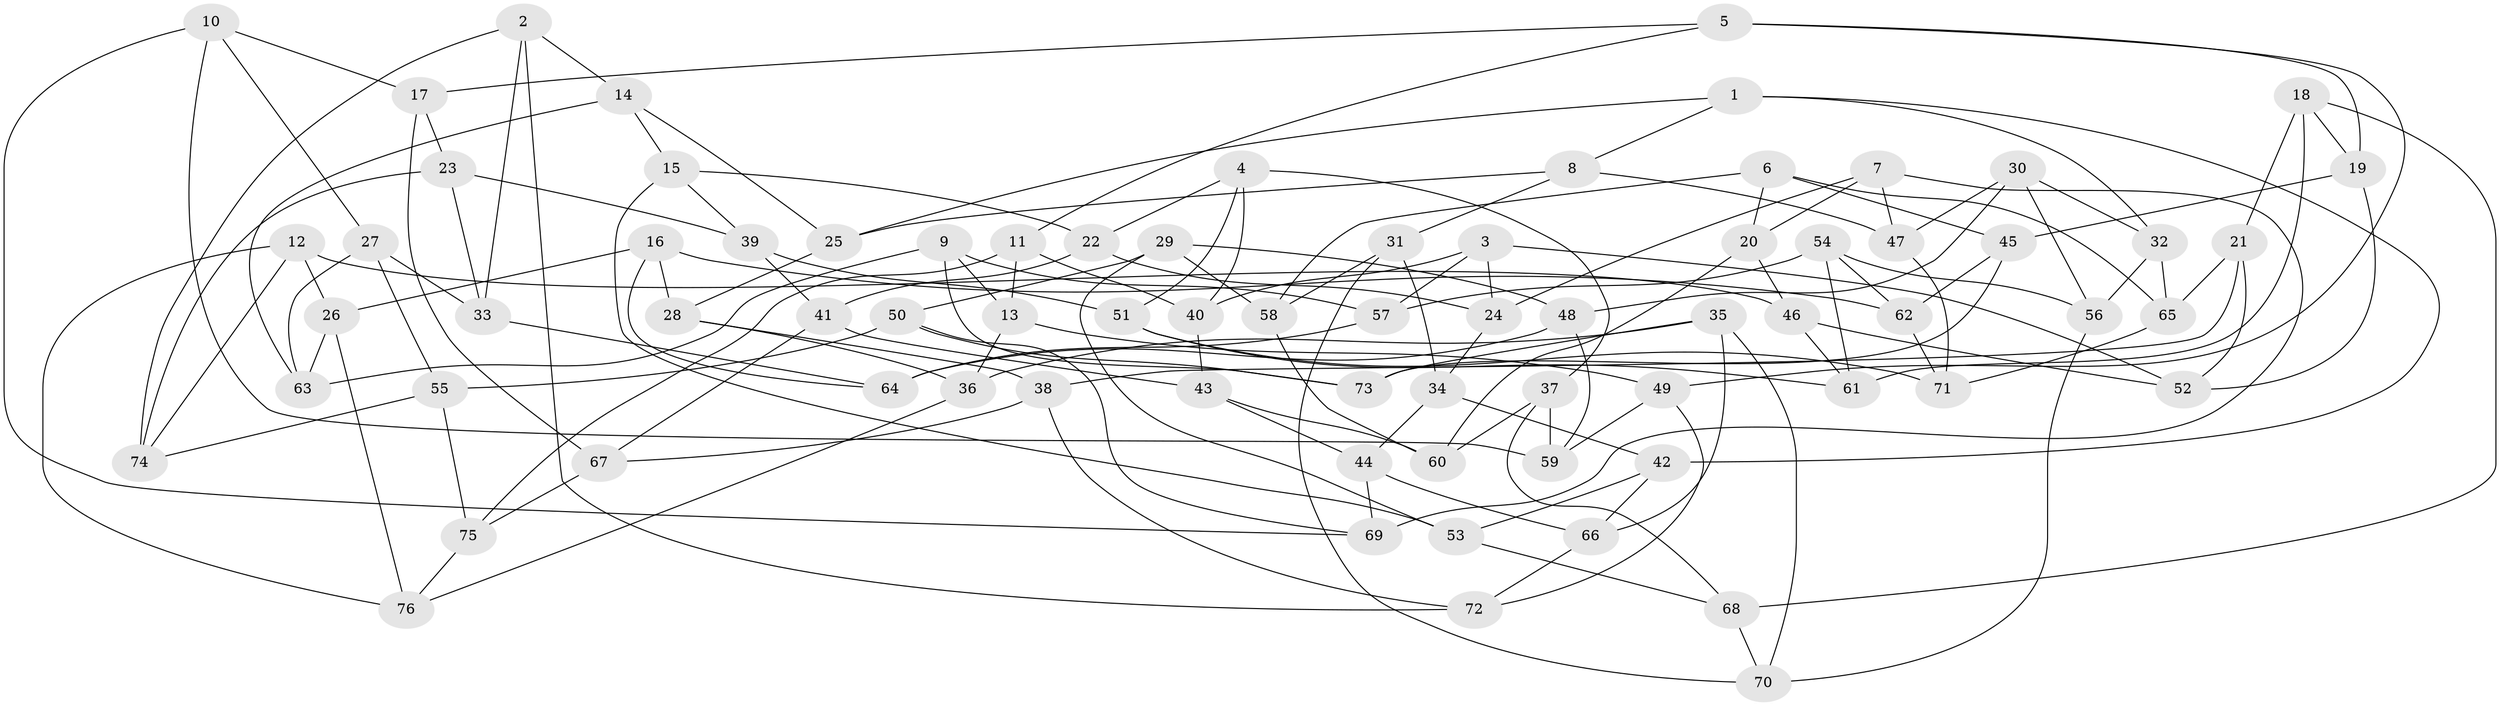 // coarse degree distribution, {4: 0.2727272727272727, 6: 0.6363636363636364, 5: 0.09090909090909091}
// Generated by graph-tools (version 1.1) at 2025/52/02/27/25 19:52:32]
// undirected, 76 vertices, 152 edges
graph export_dot {
graph [start="1"]
  node [color=gray90,style=filled];
  1;
  2;
  3;
  4;
  5;
  6;
  7;
  8;
  9;
  10;
  11;
  12;
  13;
  14;
  15;
  16;
  17;
  18;
  19;
  20;
  21;
  22;
  23;
  24;
  25;
  26;
  27;
  28;
  29;
  30;
  31;
  32;
  33;
  34;
  35;
  36;
  37;
  38;
  39;
  40;
  41;
  42;
  43;
  44;
  45;
  46;
  47;
  48;
  49;
  50;
  51;
  52;
  53;
  54;
  55;
  56;
  57;
  58;
  59;
  60;
  61;
  62;
  63;
  64;
  65;
  66;
  67;
  68;
  69;
  70;
  71;
  72;
  73;
  74;
  75;
  76;
  1 -- 42;
  1 -- 32;
  1 -- 25;
  1 -- 8;
  2 -- 14;
  2 -- 72;
  2 -- 74;
  2 -- 33;
  3 -- 24;
  3 -- 52;
  3 -- 40;
  3 -- 57;
  4 -- 40;
  4 -- 51;
  4 -- 22;
  4 -- 37;
  5 -- 49;
  5 -- 11;
  5 -- 19;
  5 -- 17;
  6 -- 58;
  6 -- 45;
  6 -- 65;
  6 -- 20;
  7 -- 47;
  7 -- 69;
  7 -- 24;
  7 -- 20;
  8 -- 25;
  8 -- 47;
  8 -- 31;
  9 -- 73;
  9 -- 13;
  9 -- 63;
  9 -- 57;
  10 -- 69;
  10 -- 17;
  10 -- 27;
  10 -- 59;
  11 -- 75;
  11 -- 13;
  11 -- 40;
  12 -- 74;
  12 -- 46;
  12 -- 26;
  12 -- 76;
  13 -- 36;
  13 -- 49;
  14 -- 15;
  14 -- 25;
  14 -- 63;
  15 -- 39;
  15 -- 53;
  15 -- 22;
  16 -- 64;
  16 -- 28;
  16 -- 62;
  16 -- 26;
  17 -- 67;
  17 -- 23;
  18 -- 19;
  18 -- 21;
  18 -- 61;
  18 -- 68;
  19 -- 52;
  19 -- 45;
  20 -- 60;
  20 -- 46;
  21 -- 65;
  21 -- 38;
  21 -- 52;
  22 -- 41;
  22 -- 24;
  23 -- 33;
  23 -- 74;
  23 -- 39;
  24 -- 34;
  25 -- 28;
  26 -- 76;
  26 -- 63;
  27 -- 33;
  27 -- 63;
  27 -- 55;
  28 -- 36;
  28 -- 38;
  29 -- 58;
  29 -- 53;
  29 -- 48;
  29 -- 50;
  30 -- 47;
  30 -- 48;
  30 -- 32;
  30 -- 56;
  31 -- 70;
  31 -- 58;
  31 -- 34;
  32 -- 56;
  32 -- 65;
  33 -- 64;
  34 -- 44;
  34 -- 42;
  35 -- 36;
  35 -- 70;
  35 -- 66;
  35 -- 73;
  36 -- 76;
  37 -- 68;
  37 -- 60;
  37 -- 59;
  38 -- 72;
  38 -- 67;
  39 -- 51;
  39 -- 41;
  40 -- 43;
  41 -- 43;
  41 -- 67;
  42 -- 53;
  42 -- 66;
  43 -- 44;
  43 -- 60;
  44 -- 69;
  44 -- 66;
  45 -- 62;
  45 -- 73;
  46 -- 61;
  46 -- 52;
  47 -- 71;
  48 -- 64;
  48 -- 59;
  49 -- 72;
  49 -- 59;
  50 -- 69;
  50 -- 73;
  50 -- 55;
  51 -- 61;
  51 -- 71;
  53 -- 68;
  54 -- 61;
  54 -- 57;
  54 -- 62;
  54 -- 56;
  55 -- 75;
  55 -- 74;
  56 -- 70;
  57 -- 64;
  58 -- 60;
  62 -- 71;
  65 -- 71;
  66 -- 72;
  67 -- 75;
  68 -- 70;
  75 -- 76;
}

